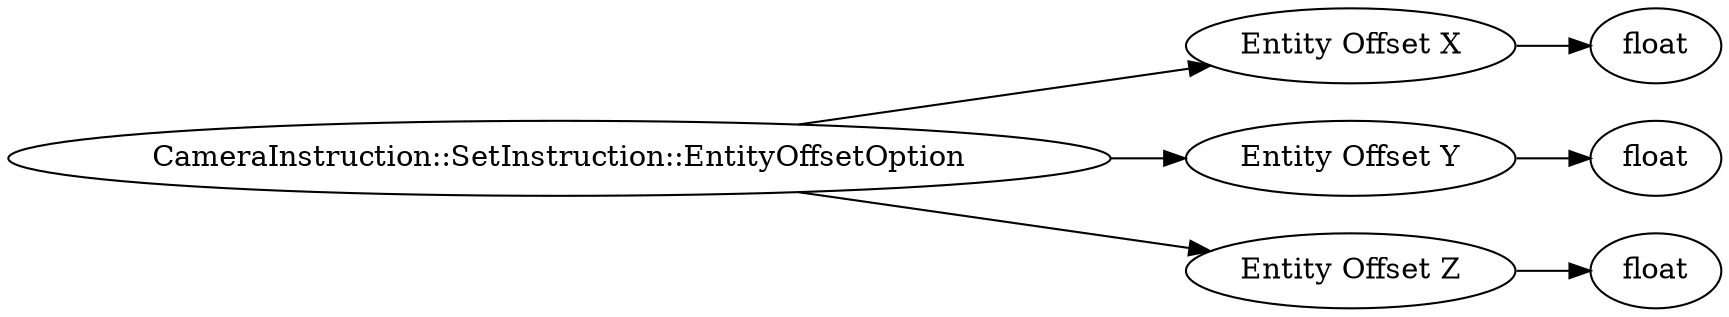 digraph "CameraInstruction::SetInstruction::EntityOffsetOption" {
rankdir = LR
72
72 -> 73
73 -> 77
72 -> 78
78 -> 79
72 -> 80
80 -> 81

72 [label="CameraInstruction::SetInstruction::EntityOffsetOption",comment="name: \"CameraInstruction::SetInstruction::EntityOffsetOption\", typeName: \"\", id: 72, branchId: 0, recurseId: -1, attributes: 0, notes: \"\""];
73 [label="Entity Offset X",comment="name: \"Entity Offset X\", typeName: \"float\", id: 73, branchId: 0, recurseId: -1, attributes: 256, notes: \"\""];
77 [label="float",comment="name: \"float\", typeName: \"\", id: 77, branchId: 0, recurseId: -1, attributes: 512, notes: \"\""];
78 [label="Entity Offset Y",comment="name: \"Entity Offset Y\", typeName: \"float\", id: 78, branchId: 0, recurseId: -1, attributes: 256, notes: \"\""];
79 [label="float",comment="name: \"float\", typeName: \"\", id: 79, branchId: 0, recurseId: -1, attributes: 512, notes: \"\""];
80 [label="Entity Offset Z",comment="name: \"Entity Offset Z\", typeName: \"float\", id: 80, branchId: 0, recurseId: -1, attributes: 256, notes: \"\""];
81 [label="float",comment="name: \"float\", typeName: \"\", id: 81, branchId: 0, recurseId: -1, attributes: 512, notes: \"\""];
{ rank = max;77;79;81}

}
